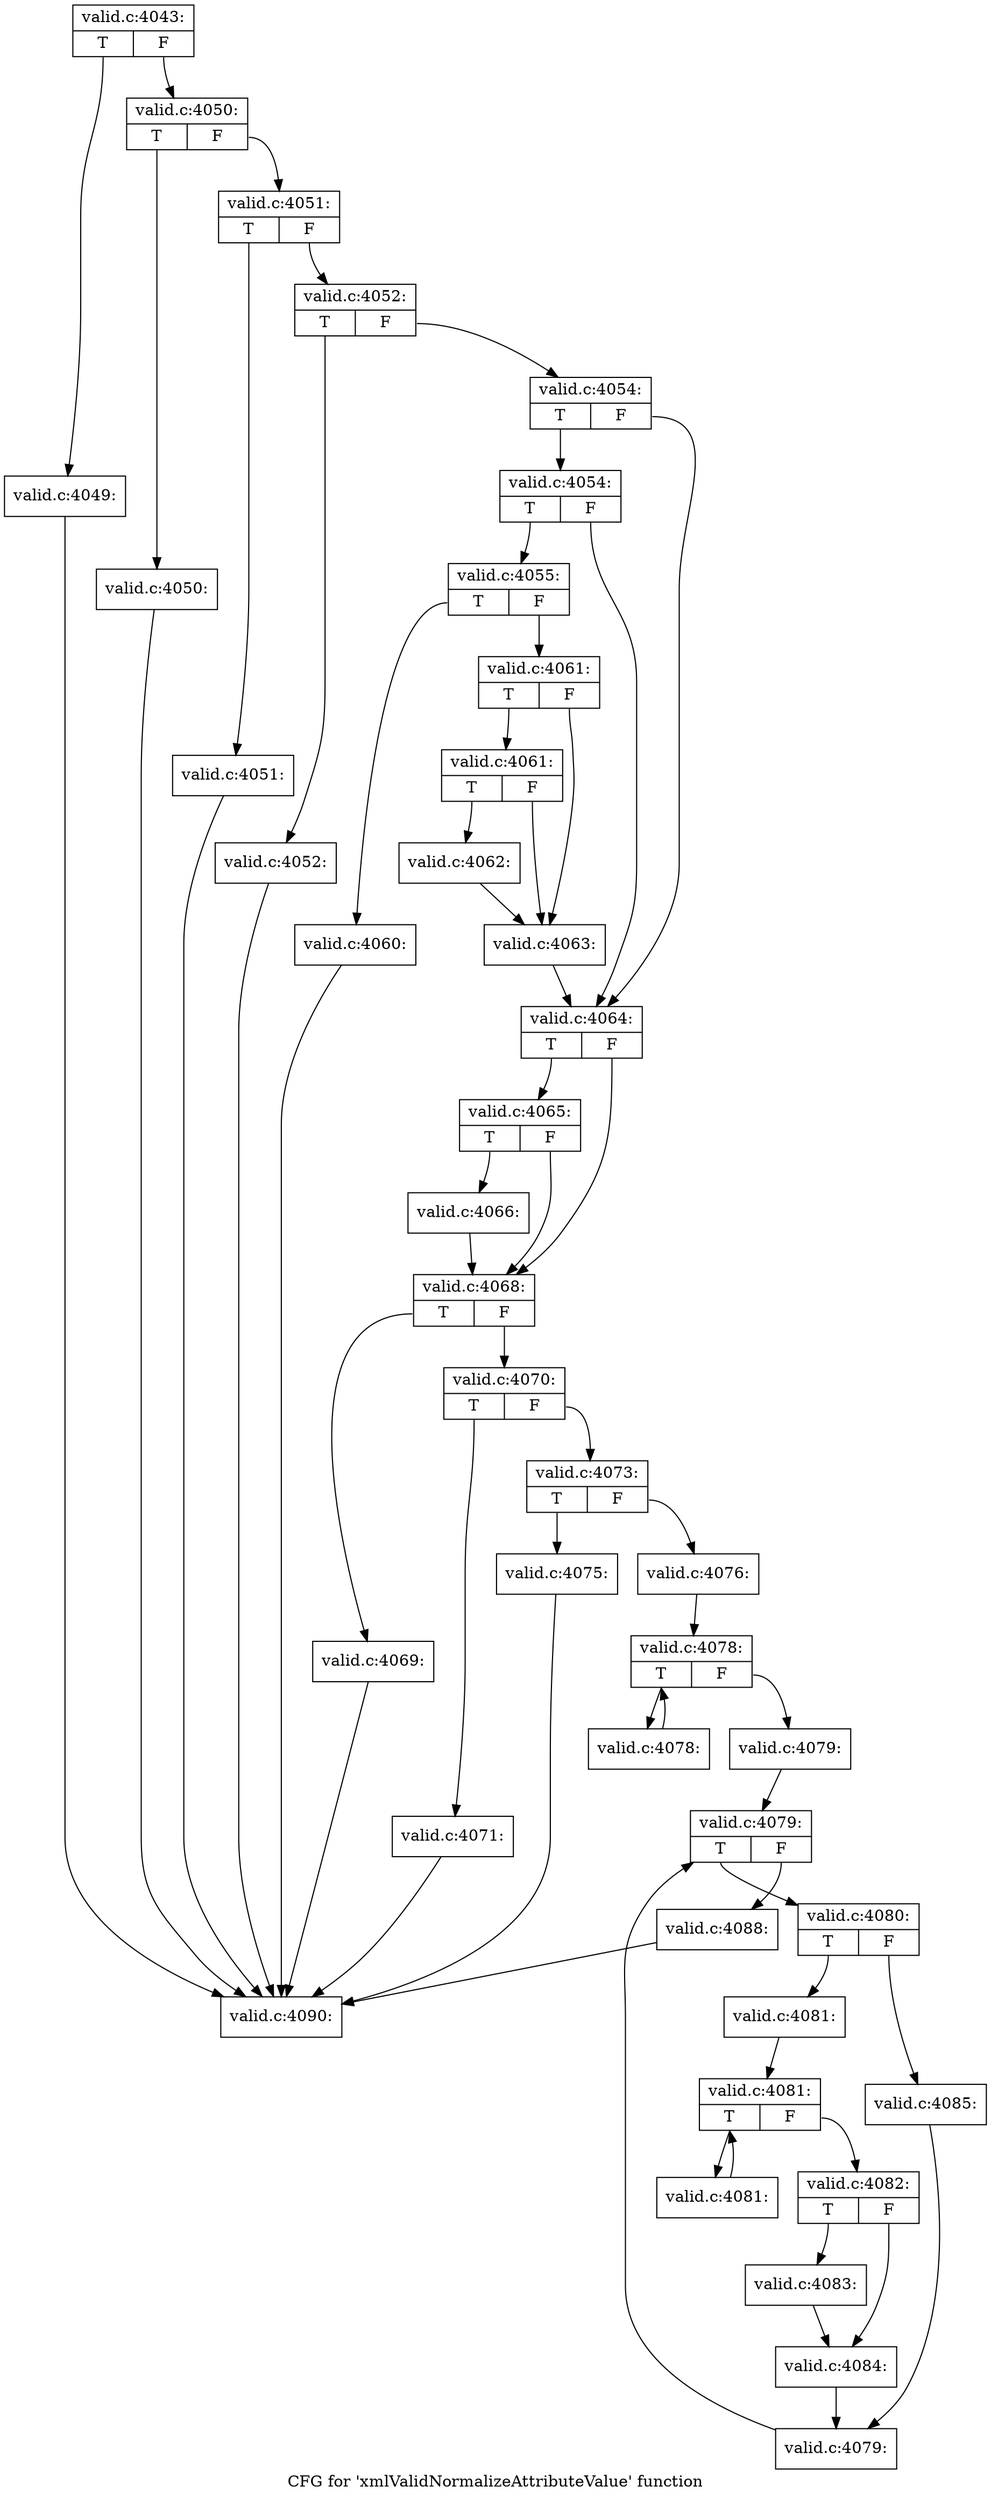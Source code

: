 digraph "CFG for 'xmlValidNormalizeAttributeValue' function" {
	label="CFG for 'xmlValidNormalizeAttributeValue' function";

	Node0x4f95850 [shape=record,label="{valid.c:4043:|{<s0>T|<s1>F}}"];
	Node0x4f95850:s0 -> Node0x4fda1e0;
	Node0x4f95850:s1 -> Node0x4fda230;
	Node0x4fda1e0 [shape=record,label="{valid.c:4049:}"];
	Node0x4fda1e0 -> Node0x4f959e0;
	Node0x4fda230 [shape=record,label="{valid.c:4050:|{<s0>T|<s1>F}}"];
	Node0x4fda230:s0 -> Node0x4fda690;
	Node0x4fda230:s1 -> Node0x4fda6e0;
	Node0x4fda690 [shape=record,label="{valid.c:4050:}"];
	Node0x4fda690 -> Node0x4f959e0;
	Node0x4fda6e0 [shape=record,label="{valid.c:4051:|{<s0>T|<s1>F}}"];
	Node0x4fda6e0:s0 -> Node0x4fdab40;
	Node0x4fda6e0:s1 -> Node0x4fdab90;
	Node0x4fdab40 [shape=record,label="{valid.c:4051:}"];
	Node0x4fdab40 -> Node0x4f959e0;
	Node0x4fdab90 [shape=record,label="{valid.c:4052:|{<s0>T|<s1>F}}"];
	Node0x4fdab90:s0 -> Node0x4fdaff0;
	Node0x4fdab90:s1 -> Node0x4fdb040;
	Node0x4fdaff0 [shape=record,label="{valid.c:4052:}"];
	Node0x4fdaff0 -> Node0x4f959e0;
	Node0x4fdb040 [shape=record,label="{valid.c:4054:|{<s0>T|<s1>F}}"];
	Node0x4fdb040:s0 -> Node0x4fdb540;
	Node0x4fdb040:s1 -> Node0x4fdb4f0;
	Node0x4fdb540 [shape=record,label="{valid.c:4054:|{<s0>T|<s1>F}}"];
	Node0x4fdb540:s0 -> Node0x4fdb4a0;
	Node0x4fdb540:s1 -> Node0x4fdb4f0;
	Node0x4fdb4a0 [shape=record,label="{valid.c:4055:|{<s0>T|<s1>F}}"];
	Node0x4fdb4a0:s0 -> Node0x5093d00;
	Node0x4fdb4a0:s1 -> Node0x5093d50;
	Node0x5093d00 [shape=record,label="{valid.c:4060:}"];
	Node0x5093d00 -> Node0x4f959e0;
	Node0x5093d50 [shape=record,label="{valid.c:4061:|{<s0>T|<s1>F}}"];
	Node0x5093d50:s0 -> Node0x5094250;
	Node0x5093d50:s1 -> Node0x5094200;
	Node0x5094250 [shape=record,label="{valid.c:4061:|{<s0>T|<s1>F}}"];
	Node0x5094250:s0 -> Node0x50941b0;
	Node0x5094250:s1 -> Node0x5094200;
	Node0x50941b0 [shape=record,label="{valid.c:4062:}"];
	Node0x50941b0 -> Node0x5094200;
	Node0x5094200 [shape=record,label="{valid.c:4063:}"];
	Node0x5094200 -> Node0x4fdb4f0;
	Node0x4fdb4f0 [shape=record,label="{valid.c:4064:|{<s0>T|<s1>F}}"];
	Node0x4fdb4f0:s0 -> Node0x50953b0;
	Node0x4fdb4f0:s1 -> Node0x5095360;
	Node0x50953b0 [shape=record,label="{valid.c:4065:|{<s0>T|<s1>F}}"];
	Node0x50953b0:s0 -> Node0x5095310;
	Node0x50953b0:s1 -> Node0x5095360;
	Node0x5095310 [shape=record,label="{valid.c:4066:}"];
	Node0x5095310 -> Node0x5095360;
	Node0x5095360 [shape=record,label="{valid.c:4068:|{<s0>T|<s1>F}}"];
	Node0x5095360:s0 -> Node0x50960a0;
	Node0x5095360:s1 -> Node0x50960f0;
	Node0x50960a0 [shape=record,label="{valid.c:4069:}"];
	Node0x50960a0 -> Node0x4f959e0;
	Node0x50960f0 [shape=record,label="{valid.c:4070:|{<s0>T|<s1>F}}"];
	Node0x50960f0:s0 -> Node0x5096550;
	Node0x50960f0:s1 -> Node0x50965a0;
	Node0x5096550 [shape=record,label="{valid.c:4071:}"];
	Node0x5096550 -> Node0x4f959e0;
	Node0x50965a0 [shape=record,label="{valid.c:4073:|{<s0>T|<s1>F}}"];
	Node0x50965a0:s0 -> Node0x5096d60;
	Node0x50965a0:s1 -> Node0x5096db0;
	Node0x5096d60 [shape=record,label="{valid.c:4075:}"];
	Node0x5096d60 -> Node0x4f959e0;
	Node0x5096db0 [shape=record,label="{valid.c:4076:}"];
	Node0x5096db0 -> Node0x5097480;
	Node0x5097480 [shape=record,label="{valid.c:4078:|{<s0>T|<s1>F}}"];
	Node0x5097480:s0 -> Node0x5097930;
	Node0x5097480:s1 -> Node0x50976a0;
	Node0x5097930 [shape=record,label="{valid.c:4078:}"];
	Node0x5097930 -> Node0x5097480;
	Node0x50976a0 [shape=record,label="{valid.c:4079:}"];
	Node0x50976a0 -> Node0x5097b60;
	Node0x5097b60 [shape=record,label="{valid.c:4079:|{<s0>T|<s1>F}}"];
	Node0x5097b60:s0 -> Node0x5097d00;
	Node0x5097b60:s1 -> Node0x5097d80;
	Node0x5097d00 [shape=record,label="{valid.c:4080:|{<s0>T|<s1>F}}"];
	Node0x5097d00:s0 -> Node0x5098120;
	Node0x5097d00:s1 -> Node0x50981c0;
	Node0x5098120 [shape=record,label="{valid.c:4081:}"];
	Node0x5098120 -> Node0x5098600;
	Node0x5098600 [shape=record,label="{valid.c:4081:|{<s0>T|<s1>F}}"];
	Node0x5098600:s0 -> Node0x5098a50;
	Node0x5098600:s1 -> Node0x50987c0;
	Node0x5098a50 [shape=record,label="{valid.c:4081:}"];
	Node0x5098a50 -> Node0x5098600;
	Node0x50987c0 [shape=record,label="{valid.c:4082:|{<s0>T|<s1>F}}"];
	Node0x50987c0:s0 -> Node0x5098cf0;
	Node0x50987c0:s1 -> Node0x5098d40;
	Node0x5098cf0 [shape=record,label="{valid.c:4083:}"];
	Node0x5098cf0 -> Node0x5098d40;
	Node0x5098d40 [shape=record,label="{valid.c:4084:}"];
	Node0x5098d40 -> Node0x5098170;
	Node0x50981c0 [shape=record,label="{valid.c:4085:}"];
	Node0x50981c0 -> Node0x5098170;
	Node0x5098170 [shape=record,label="{valid.c:4079:}"];
	Node0x5098170 -> Node0x5097b60;
	Node0x5097d80 [shape=record,label="{valid.c:4088:}"];
	Node0x5097d80 -> Node0x4f959e0;
	Node0x4f959e0 [shape=record,label="{valid.c:4090:}"];
}
